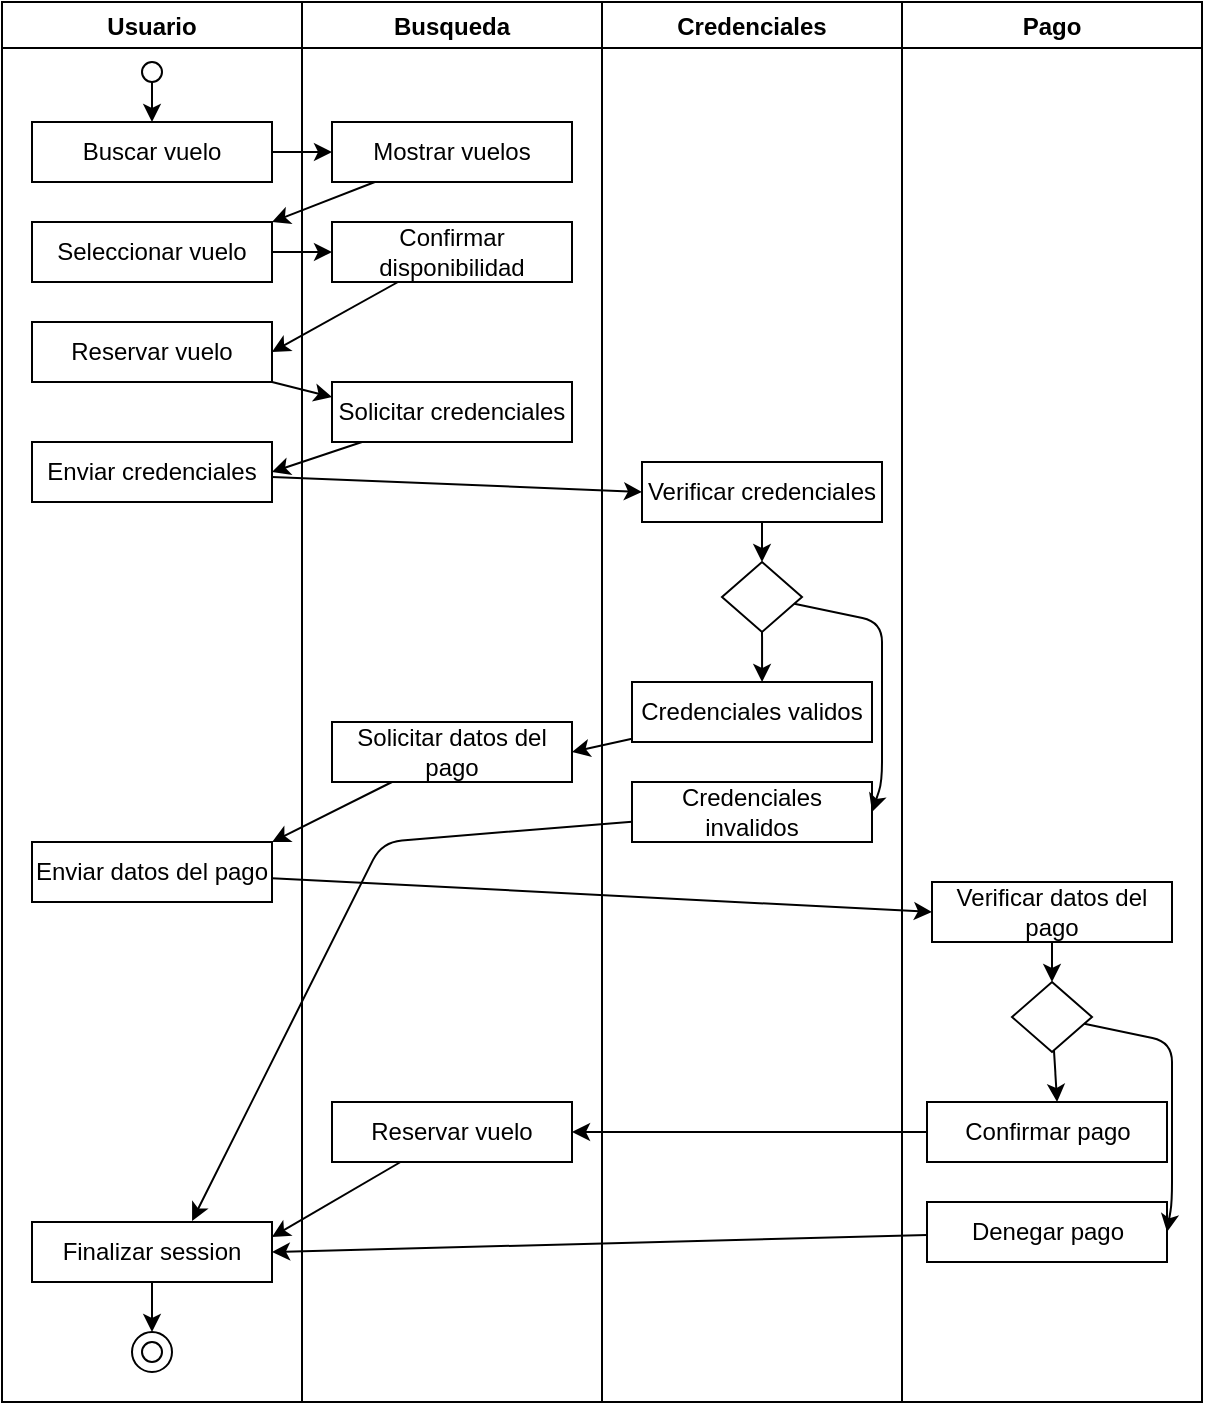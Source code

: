 <mxfile>
    <diagram id="vWiIslwRa6oYJ5CSVDuK" name="Page-1">
        <mxGraphModel dx="534" dy="630" grid="1" gridSize="10" guides="1" tooltips="1" connect="1" arrows="1" fold="1" page="1" pageScale="1" pageWidth="850" pageHeight="1100" background="#ffffff" math="0" shadow="0">
            <root>
                <mxCell id="0"/>
                <mxCell id="1" parent="0"/>
                <mxCell id="2" value="Usuario" style="swimlane;fillColor=none;strokeColor=#000000;fontColor=#000000;" vertex="1" parent="1">
                    <mxGeometry x="80" y="70" width="150" height="700" as="geometry"/>
                </mxCell>
                <mxCell id="9" style="edgeStyle=none;html=1;fontColor=#000000;strokeColor=#000000;" edge="1" parent="2" source="6" target="7">
                    <mxGeometry relative="1" as="geometry"/>
                </mxCell>
                <mxCell id="6" value="" style="ellipse;whiteSpace=wrap;html=1;aspect=fixed;strokeColor=#000000;fontColor=#000000;fillColor=default;" vertex="1" parent="2">
                    <mxGeometry x="70" y="30" width="10" height="10" as="geometry"/>
                </mxCell>
                <mxCell id="7" value="Buscar vuelo" style="rounded=0;whiteSpace=wrap;html=1;strokeColor=#000000;fontColor=#000000;fillColor=none;" vertex="1" parent="2">
                    <mxGeometry x="15" y="60" width="120" height="30" as="geometry"/>
                </mxCell>
                <mxCell id="11" value="Seleccionar vuelo" style="rounded=0;whiteSpace=wrap;html=1;strokeColor=#000000;fontColor=#000000;fillColor=none;" vertex="1" parent="2">
                    <mxGeometry x="15" y="110" width="120" height="30" as="geometry"/>
                </mxCell>
                <mxCell id="15" value="Reservar vuelo" style="rounded=0;whiteSpace=wrap;html=1;strokeColor=#000000;fontColor=#000000;fillColor=none;" vertex="1" parent="2">
                    <mxGeometry x="15" y="160" width="120" height="30" as="geometry"/>
                </mxCell>
                <mxCell id="19" value="Enviar credenciales" style="rounded=0;whiteSpace=wrap;html=1;strokeColor=#000000;fontColor=#000000;fillColor=none;" vertex="1" parent="2">
                    <mxGeometry x="15" y="220" width="120" height="30" as="geometry"/>
                </mxCell>
                <mxCell id="31" value="Enviar datos del pago" style="rounded=0;whiteSpace=wrap;html=1;strokeColor=#000000;fontColor=#000000;fillColor=none;" vertex="1" parent="2">
                    <mxGeometry x="15" y="420" width="120" height="30" as="geometry"/>
                </mxCell>
                <mxCell id="49" style="edgeStyle=none;html=1;entryX=0.5;entryY=0;entryDx=0;entryDy=0;strokeColor=#000000;fontColor=#000000;" edge="1" parent="2" source="43" target="48">
                    <mxGeometry relative="1" as="geometry"/>
                </mxCell>
                <mxCell id="43" value="Finalizar session" style="rounded=0;whiteSpace=wrap;html=1;strokeColor=#000000;fontColor=#000000;fillColor=none;" vertex="1" parent="2">
                    <mxGeometry x="15" y="610" width="120" height="30" as="geometry"/>
                </mxCell>
                <mxCell id="47" value="" style="ellipse;whiteSpace=wrap;html=1;aspect=fixed;strokeColor=#000000;fontColor=#000000;fillColor=default;" vertex="1" parent="2">
                    <mxGeometry x="70" y="670" width="10" height="10" as="geometry"/>
                </mxCell>
                <mxCell id="48" value="" style="ellipse;whiteSpace=wrap;html=1;aspect=fixed;strokeColor=#000000;fontColor=#000000;fillColor=none;" vertex="1" parent="2">
                    <mxGeometry x="65" y="665" width="20" height="20" as="geometry"/>
                </mxCell>
                <mxCell id="3" value="Busqueda" style="swimlane;fillColor=none;strokeColor=#000000;fontColor=#000000;" vertex="1" parent="1">
                    <mxGeometry x="230" y="70" width="150" height="700" as="geometry"/>
                </mxCell>
                <mxCell id="8" value="Mostrar vuelos" style="rounded=0;whiteSpace=wrap;html=1;strokeColor=#000000;fontColor=#000000;fillColor=none;" vertex="1" parent="3">
                    <mxGeometry x="15" y="60" width="120" height="30" as="geometry"/>
                </mxCell>
                <mxCell id="12" value="Confirmar disponibilidad" style="rounded=0;whiteSpace=wrap;html=1;strokeColor=#000000;fontColor=#000000;fillColor=none;" vertex="1" parent="3">
                    <mxGeometry x="15" y="110" width="120" height="30" as="geometry"/>
                </mxCell>
                <mxCell id="17" value="Solicitar credenciales" style="rounded=0;whiteSpace=wrap;html=1;strokeColor=#000000;fontColor=#000000;fillColor=none;" vertex="1" parent="3">
                    <mxGeometry x="15" y="190" width="120" height="30" as="geometry"/>
                </mxCell>
                <mxCell id="29" value="Solicitar datos del pago" style="rounded=0;whiteSpace=wrap;html=1;strokeColor=#000000;fontColor=#000000;fillColor=none;" vertex="1" parent="3">
                    <mxGeometry x="15" y="360" width="120" height="30" as="geometry"/>
                </mxCell>
                <mxCell id="41" value="Reservar vuelo" style="rounded=0;whiteSpace=wrap;html=1;strokeColor=#000000;fontColor=#000000;fillColor=none;" vertex="1" parent="3">
                    <mxGeometry x="15" y="550" width="120" height="30" as="geometry"/>
                </mxCell>
                <mxCell id="4" value="Credenciales" style="swimlane;fillColor=none;strokeColor=#000000;fontColor=#000000;" vertex="1" parent="1">
                    <mxGeometry x="380" y="70" width="150" height="700" as="geometry"/>
                </mxCell>
                <mxCell id="24" style="edgeStyle=none;html=1;entryX=0.5;entryY=0;entryDx=0;entryDy=0;strokeColor=#000000;fontColor=#000000;" edge="1" parent="4" source="21" target="23">
                    <mxGeometry relative="1" as="geometry"/>
                </mxCell>
                <mxCell id="21" value="Verificar credenciales" style="rounded=0;whiteSpace=wrap;html=1;strokeColor=#000000;fontColor=#000000;fillColor=none;" vertex="1" parent="4">
                    <mxGeometry x="20" y="230" width="120" height="30" as="geometry"/>
                </mxCell>
                <mxCell id="27" style="edgeStyle=none;html=1;entryX=1;entryY=0.5;entryDx=0;entryDy=0;strokeColor=#000000;fontColor=#000000;" edge="1" parent="4" source="23" target="26">
                    <mxGeometry relative="1" as="geometry">
                        <Array as="points">
                            <mxPoint x="140" y="310"/>
                            <mxPoint x="140" y="390"/>
                        </Array>
                    </mxGeometry>
                </mxCell>
                <mxCell id="28" style="edgeStyle=none;html=1;entryX=0.542;entryY=0;entryDx=0;entryDy=0;entryPerimeter=0;strokeColor=#000000;fontColor=#000000;" edge="1" parent="4" source="23" target="25">
                    <mxGeometry relative="1" as="geometry"/>
                </mxCell>
                <mxCell id="23" value="" style="rhombus;whiteSpace=wrap;html=1;strokeColor=#000000;fontColor=#000000;fillColor=none;" vertex="1" parent="4">
                    <mxGeometry x="60" y="280" width="40" height="35" as="geometry"/>
                </mxCell>
                <mxCell id="25" value="Credenciales validos" style="rounded=0;whiteSpace=wrap;html=1;strokeColor=#000000;fontColor=#000000;fillColor=none;" vertex="1" parent="4">
                    <mxGeometry x="15" y="340" width="120" height="30" as="geometry"/>
                </mxCell>
                <mxCell id="26" value="Credenciales invalidos" style="rounded=0;whiteSpace=wrap;html=1;strokeColor=#000000;fontColor=#000000;fillColor=none;" vertex="1" parent="4">
                    <mxGeometry x="15" y="390" width="120" height="30" as="geometry"/>
                </mxCell>
                <mxCell id="5" value="Pago" style="swimlane;fillColor=none;strokeColor=#000000;fontColor=#000000;" vertex="1" parent="1">
                    <mxGeometry x="530" y="70" width="150" height="700" as="geometry"/>
                </mxCell>
                <mxCell id="40" style="edgeStyle=none;html=1;entryX=0.5;entryY=0;entryDx=0;entryDy=0;strokeColor=#000000;fontColor=#000000;" edge="1" parent="5" source="33" target="37">
                    <mxGeometry relative="1" as="geometry"/>
                </mxCell>
                <mxCell id="33" value="Verificar datos del pago" style="rounded=0;whiteSpace=wrap;html=1;strokeColor=#000000;fontColor=#000000;fillColor=none;" vertex="1" parent="5">
                    <mxGeometry x="15" y="440" width="120" height="30" as="geometry"/>
                </mxCell>
                <mxCell id="37" value="" style="rhombus;whiteSpace=wrap;html=1;strokeColor=#000000;fontColor=#000000;fillColor=none;" vertex="1" parent="5">
                    <mxGeometry x="55" y="490" width="40" height="35" as="geometry"/>
                </mxCell>
                <mxCell id="38" value="Confirmar pago" style="rounded=0;whiteSpace=wrap;html=1;strokeColor=#000000;fontColor=#000000;fillColor=none;" vertex="1" parent="5">
                    <mxGeometry x="12.5" y="550" width="120" height="30" as="geometry"/>
                </mxCell>
                <mxCell id="36" style="edgeStyle=none;html=1;entryX=0.542;entryY=0;entryDx=0;entryDy=0;entryPerimeter=0;strokeColor=#000000;fontColor=#000000;" edge="1" parent="5" source="37" target="38">
                    <mxGeometry relative="1" as="geometry"/>
                </mxCell>
                <mxCell id="39" value="Denegar pago" style="rounded=0;whiteSpace=wrap;html=1;strokeColor=#000000;fontColor=#000000;fillColor=none;" vertex="1" parent="5">
                    <mxGeometry x="12.5" y="600" width="120" height="30" as="geometry"/>
                </mxCell>
                <mxCell id="35" style="edgeStyle=none;html=1;entryX=1;entryY=0.5;entryDx=0;entryDy=0;strokeColor=#000000;fontColor=#000000;" edge="1" parent="5" source="37" target="39">
                    <mxGeometry relative="1" as="geometry">
                        <Array as="points">
                            <mxPoint x="135" y="520"/>
                            <mxPoint x="135" y="600"/>
                        </Array>
                    </mxGeometry>
                </mxCell>
                <mxCell id="10" style="edgeStyle=none;html=1;entryX=0;entryY=0.5;entryDx=0;entryDy=0;strokeColor=#000000;fontColor=#000000;" edge="1" parent="1" source="7" target="8">
                    <mxGeometry relative="1" as="geometry"/>
                </mxCell>
                <mxCell id="13" style="edgeStyle=none;html=1;entryX=1;entryY=0;entryDx=0;entryDy=0;strokeColor=#000000;fontColor=#000000;" edge="1" parent="1" source="8" target="11">
                    <mxGeometry relative="1" as="geometry"/>
                </mxCell>
                <mxCell id="14" style="edgeStyle=none;html=1;entryX=0;entryY=0.5;entryDx=0;entryDy=0;strokeColor=#000000;fontColor=#000000;" edge="1" parent="1" source="11" target="12">
                    <mxGeometry relative="1" as="geometry"/>
                </mxCell>
                <mxCell id="16" style="edgeStyle=none;html=1;entryX=1;entryY=0.5;entryDx=0;entryDy=0;strokeColor=#000000;fontColor=#000000;" edge="1" parent="1" source="12" target="15">
                    <mxGeometry relative="1" as="geometry"/>
                </mxCell>
                <mxCell id="18" style="edgeStyle=none;html=1;entryX=0;entryY=0.25;entryDx=0;entryDy=0;strokeColor=#000000;fontColor=#000000;" edge="1" parent="1" source="15" target="17">
                    <mxGeometry relative="1" as="geometry"/>
                </mxCell>
                <mxCell id="20" style="edgeStyle=none;html=1;entryX=1;entryY=0.5;entryDx=0;entryDy=0;strokeColor=#000000;fontColor=#000000;" edge="1" parent="1" source="17" target="19">
                    <mxGeometry relative="1" as="geometry"/>
                </mxCell>
                <mxCell id="22" style="edgeStyle=none;html=1;entryX=0;entryY=0.5;entryDx=0;entryDy=0;strokeColor=#000000;fontColor=#000000;" edge="1" parent="1" source="19" target="21">
                    <mxGeometry relative="1" as="geometry"/>
                </mxCell>
                <mxCell id="30" style="edgeStyle=none;html=1;entryX=1;entryY=0.5;entryDx=0;entryDy=0;strokeColor=#000000;fontColor=#000000;" edge="1" parent="1" source="25" target="29">
                    <mxGeometry relative="1" as="geometry"/>
                </mxCell>
                <mxCell id="32" style="edgeStyle=none;html=1;entryX=1;entryY=0;entryDx=0;entryDy=0;strokeColor=#000000;fontColor=#000000;" edge="1" parent="1" source="29" target="31">
                    <mxGeometry relative="1" as="geometry"/>
                </mxCell>
                <mxCell id="34" style="edgeStyle=none;html=1;entryX=0;entryY=0.5;entryDx=0;entryDy=0;strokeColor=#000000;fontColor=#000000;" edge="1" parent="1" source="31" target="33">
                    <mxGeometry relative="1" as="geometry"/>
                </mxCell>
                <mxCell id="42" style="edgeStyle=none;html=1;entryX=1;entryY=0.5;entryDx=0;entryDy=0;strokeColor=#000000;fontColor=#000000;" edge="1" parent="1" source="38" target="41">
                    <mxGeometry relative="1" as="geometry"/>
                </mxCell>
                <mxCell id="44" style="edgeStyle=none;html=1;entryX=1;entryY=0.25;entryDx=0;entryDy=0;strokeColor=#000000;fontColor=#000000;" edge="1" parent="1" source="41" target="43">
                    <mxGeometry relative="1" as="geometry"/>
                </mxCell>
                <mxCell id="45" style="edgeStyle=none;html=1;entryX=1;entryY=0.5;entryDx=0;entryDy=0;strokeColor=#000000;fontColor=#000000;" edge="1" parent="1" source="39" target="43">
                    <mxGeometry relative="1" as="geometry"/>
                </mxCell>
                <mxCell id="46" style="edgeStyle=none;html=1;entryX=0.667;entryY=-0.018;entryDx=0;entryDy=0;entryPerimeter=0;strokeColor=#000000;fontColor=#000000;" edge="1" parent="1" source="26" target="43">
                    <mxGeometry relative="1" as="geometry">
                        <Array as="points">
                            <mxPoint x="270" y="490"/>
                        </Array>
                    </mxGeometry>
                </mxCell>
            </root>
        </mxGraphModel>
    </diagram>
</mxfile>